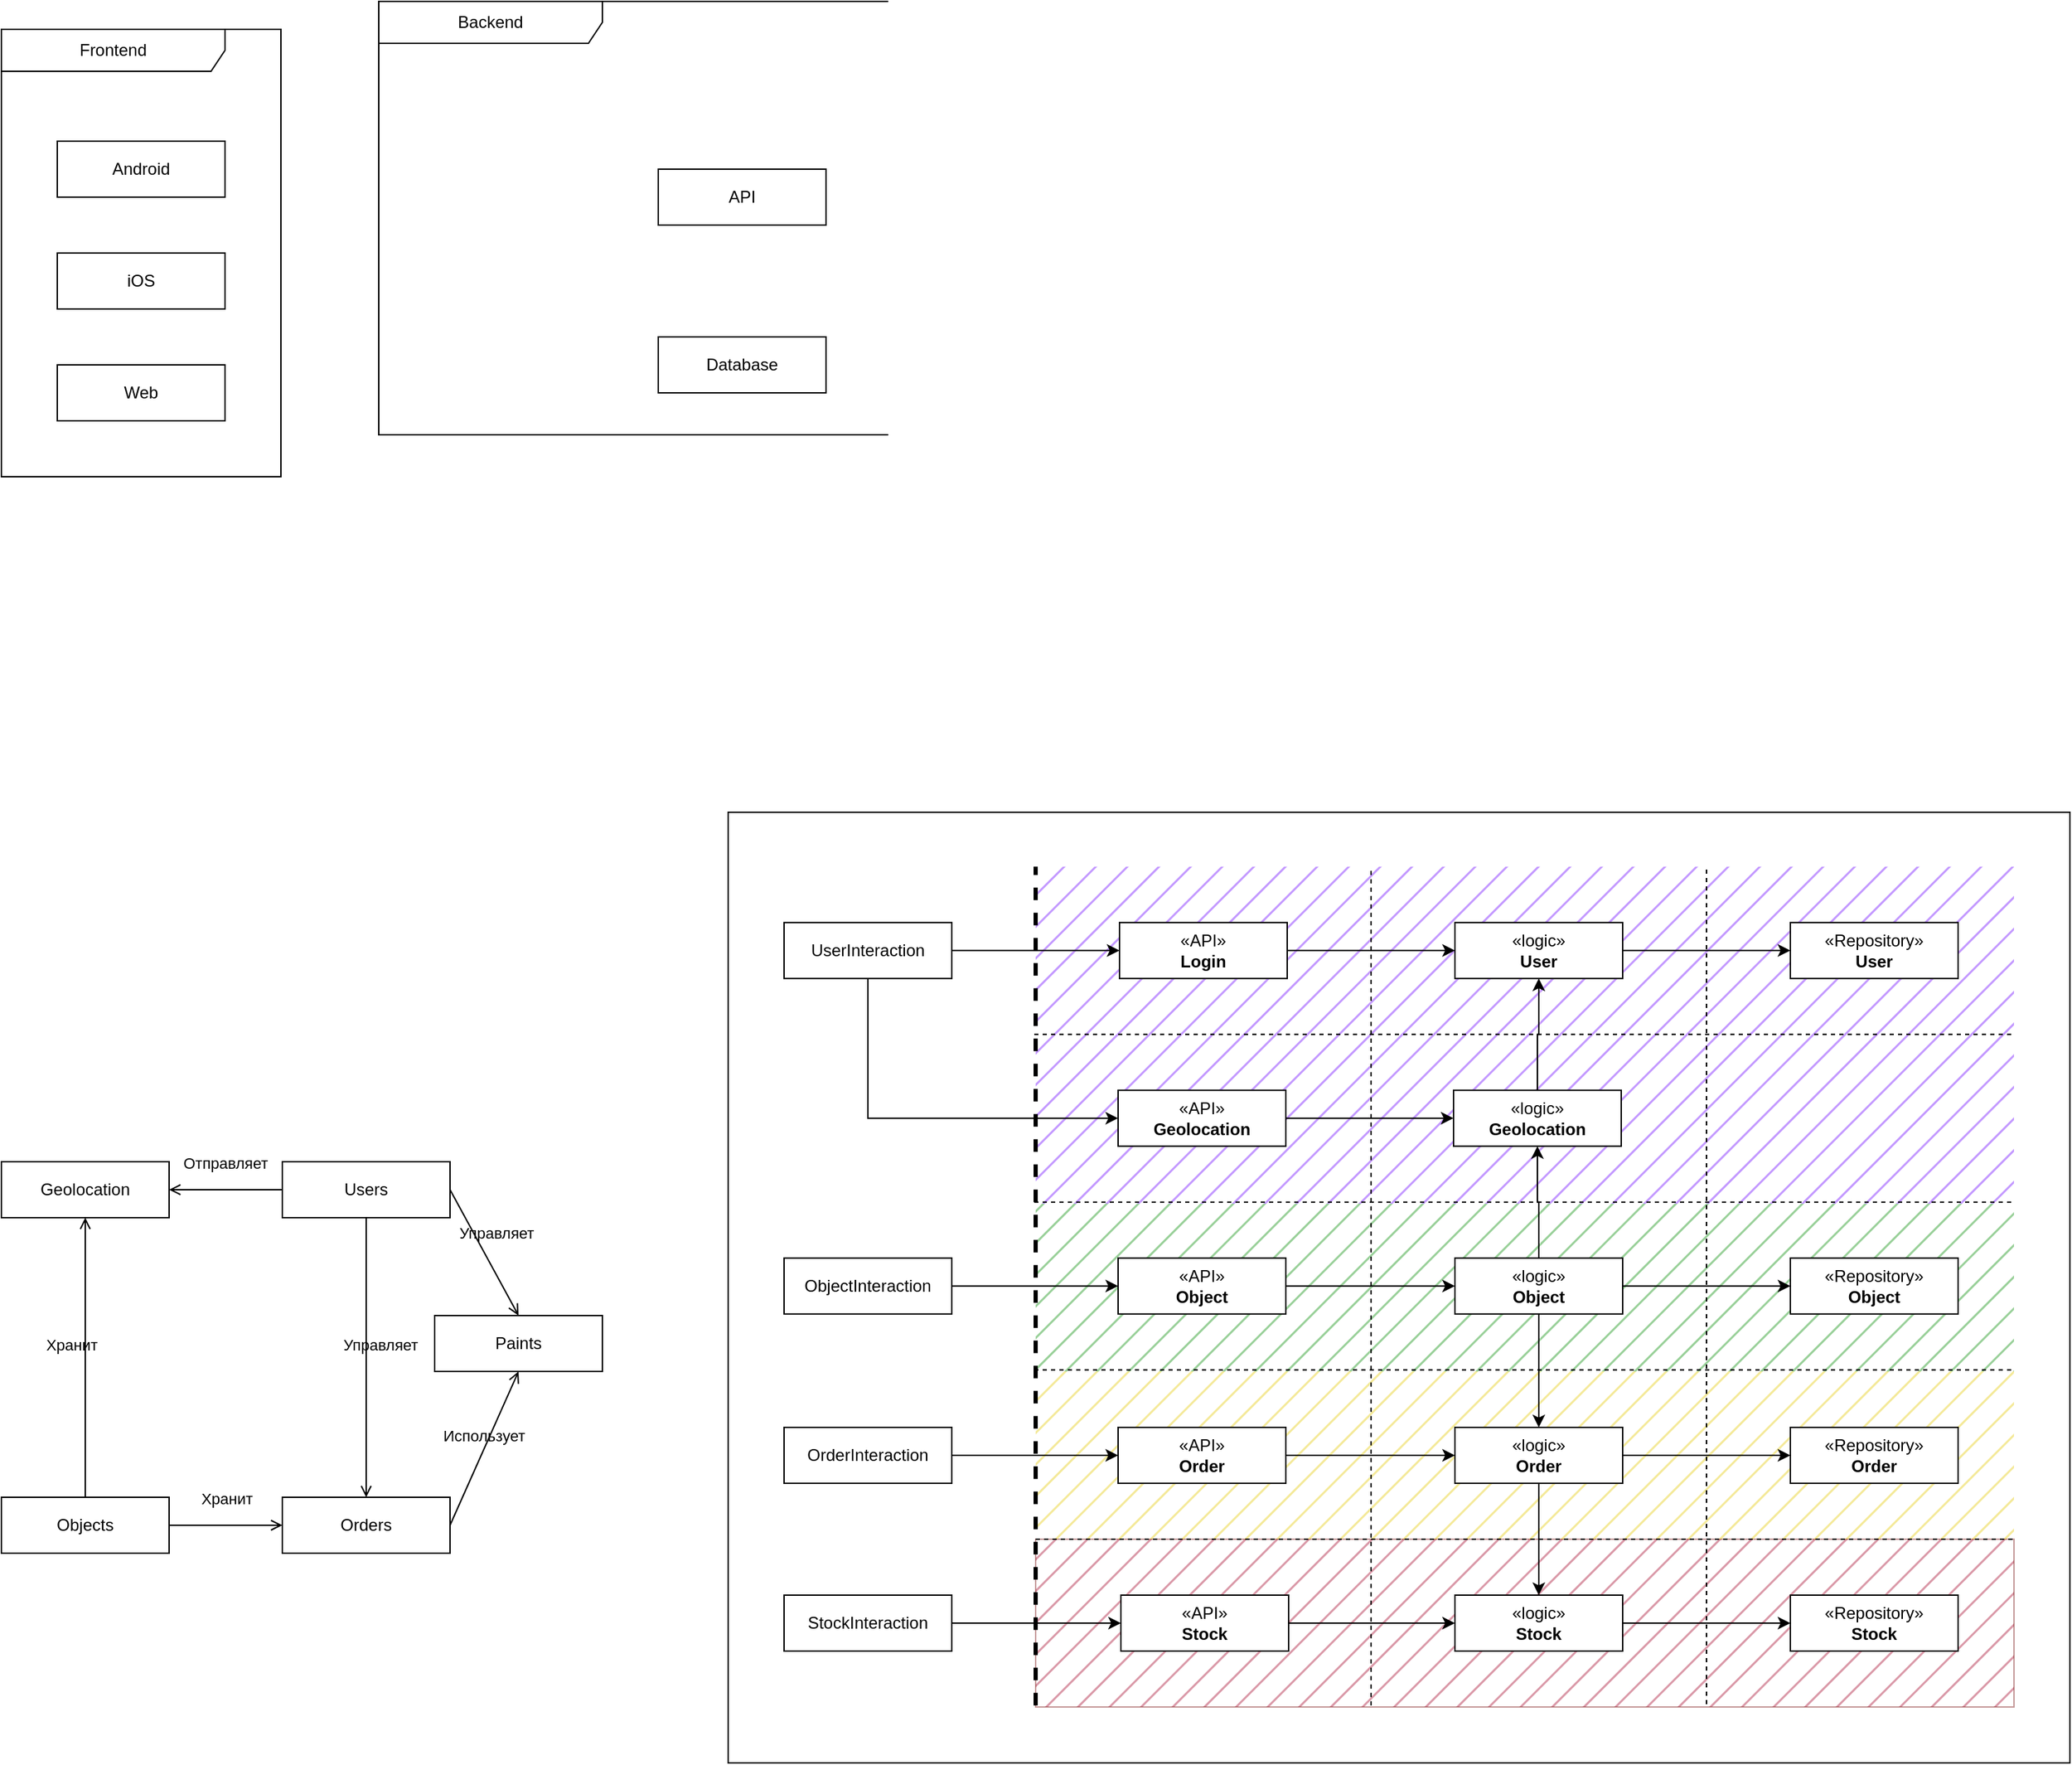 <mxfile version="21.1.7" type="device">
  <diagram name="Страница 1" id="bl-2aryYGYvUtYnReDVg">
    <mxGraphModel dx="1509" dy="838" grid="1" gridSize="10" guides="1" tooltips="1" connect="1" arrows="1" fold="1" page="1" pageScale="1" pageWidth="827" pageHeight="1169" math="0" shadow="0">
      <root>
        <mxCell id="0" />
        <mxCell id="1" parent="0" />
        <mxCell id="3ia1W4l3m8Bt_0uDPrpB-110" value="" style="rounded=0;whiteSpace=wrap;html=1;" vertex="1" parent="1">
          <mxGeometry x="840" y="680" width="960" height="680" as="geometry" />
        </mxCell>
        <mxCell id="3ia1W4l3m8Bt_0uDPrpB-109" value="" style="rounded=0;whiteSpace=wrap;html=1;fillStyle=hatch;fillColor=#a20025;strokeColor=#6F0000;fontColor=#ffffff;opacity=40;perimeterSpacing=0;" vertex="1" parent="1">
          <mxGeometry x="1060" y="1200" width="700" height="120" as="geometry" />
        </mxCell>
        <mxCell id="3ia1W4l3m8Bt_0uDPrpB-108" value="" style="rounded=0;whiteSpace=wrap;html=1;fillColor=#e3c800;strokeColor=none;fillStyle=hatch;fontColor=#000000;opacity=40;" vertex="1" parent="1">
          <mxGeometry x="1060" y="1080" width="700" height="120" as="geometry" />
        </mxCell>
        <mxCell id="3ia1W4l3m8Bt_0uDPrpB-107" value="" style="rounded=0;whiteSpace=wrap;html=1;fillColor=#008a00;strokeColor=none;fillStyle=hatch;fontColor=#ffffff;opacity=40;" vertex="1" parent="1">
          <mxGeometry x="1060" y="960" width="700" height="120" as="geometry" />
        </mxCell>
        <mxCell id="3ia1W4l3m8Bt_0uDPrpB-105" value="" style="rounded=0;whiteSpace=wrap;html=1;fillColor=#6a00ff;strokeColor=none;fillStyle=hatch;fontColor=#ffffff;strokeWidth=1;opacity=40;" vertex="1" parent="1">
          <mxGeometry x="1060" y="718.89" width="700" height="241.11" as="geometry" />
        </mxCell>
        <mxCell id="3ia1W4l3m8Bt_0uDPrpB-1" value="Android" style="rounded=0;whiteSpace=wrap;html=1;" vertex="1" parent="1">
          <mxGeometry x="360" y="200" width="120" height="40" as="geometry" />
        </mxCell>
        <mxCell id="3ia1W4l3m8Bt_0uDPrpB-2" value="iOS" style="rounded=0;whiteSpace=wrap;html=1;" vertex="1" parent="1">
          <mxGeometry x="360" y="280" width="120" height="40" as="geometry" />
        </mxCell>
        <mxCell id="3ia1W4l3m8Bt_0uDPrpB-3" value="Web" style="rounded=0;whiteSpace=wrap;html=1;" vertex="1" parent="1">
          <mxGeometry x="360" y="360" width="120" height="40" as="geometry" />
        </mxCell>
        <mxCell id="3ia1W4l3m8Bt_0uDPrpB-6" value="Frontend" style="shape=umlFrame;whiteSpace=wrap;html=1;pointerEvents=0;recursiveResize=0;container=1;collapsible=0;width=160;" vertex="1" parent="1">
          <mxGeometry x="320" y="120" width="200" height="320" as="geometry" />
        </mxCell>
        <mxCell id="3ia1W4l3m8Bt_0uDPrpB-7" value="Backend" style="shape=umlFrame;whiteSpace=wrap;html=1;pointerEvents=0;recursiveResize=0;container=1;collapsible=0;width=160;" vertex="1" parent="1">
          <mxGeometry x="590" y="100" width="640" height="310" as="geometry" />
        </mxCell>
        <mxCell id="3ia1W4l3m8Bt_0uDPrpB-4" value="Database" style="rounded=0;whiteSpace=wrap;html=1;" vertex="1" parent="3ia1W4l3m8Bt_0uDPrpB-7">
          <mxGeometry x="200" y="240" width="120" height="40" as="geometry" />
        </mxCell>
        <mxCell id="3ia1W4l3m8Bt_0uDPrpB-8" value="API" style="rounded=0;whiteSpace=wrap;html=1;" vertex="1" parent="3ia1W4l3m8Bt_0uDPrpB-7">
          <mxGeometry x="200" y="120" width="120" height="40" as="geometry" />
        </mxCell>
        <mxCell id="3ia1W4l3m8Bt_0uDPrpB-10" value="Users" style="html=1;whiteSpace=wrap;rounded=0;" vertex="1" parent="1">
          <mxGeometry x="521" y="930" width="120" height="40" as="geometry" />
        </mxCell>
        <mxCell id="3ia1W4l3m8Bt_0uDPrpB-15" value="Paints" style="html=1;whiteSpace=wrap;rounded=0;" vertex="1" parent="1">
          <mxGeometry x="630" y="1040" width="120" height="40" as="geometry" />
        </mxCell>
        <mxCell id="3ia1W4l3m8Bt_0uDPrpB-16" value="Orders" style="html=1;whiteSpace=wrap;rounded=0;" vertex="1" parent="1">
          <mxGeometry x="521" y="1170" width="120" height="40" as="geometry" />
        </mxCell>
        <mxCell id="3ia1W4l3m8Bt_0uDPrpB-17" value="Objects" style="html=1;whiteSpace=wrap;rounded=0;" vertex="1" parent="1">
          <mxGeometry x="320" y="1170" width="120" height="40" as="geometry" />
        </mxCell>
        <mxCell id="3ia1W4l3m8Bt_0uDPrpB-18" value="Geolocation" style="html=1;whiteSpace=wrap;rounded=0;" vertex="1" parent="1">
          <mxGeometry x="320" y="930" width="120" height="40" as="geometry" />
        </mxCell>
        <mxCell id="3ia1W4l3m8Bt_0uDPrpB-20" value="Хранит" style="html=1;verticalAlign=bottom;labelBackgroundColor=none;endArrow=open;endFill=0;rounded=0;exitX=1;exitY=0.5;exitDx=0;exitDy=0;entryX=0;entryY=0.5;entryDx=0;entryDy=0;" edge="1" parent="1" source="3ia1W4l3m8Bt_0uDPrpB-17" target="3ia1W4l3m8Bt_0uDPrpB-16">
          <mxGeometry y="10" width="160" relative="1" as="geometry">
            <mxPoint x="410" y="1010" as="sourcePoint" />
            <mxPoint x="570" y="1010" as="targetPoint" />
            <mxPoint as="offset" />
          </mxGeometry>
        </mxCell>
        <mxCell id="3ia1W4l3m8Bt_0uDPrpB-22" value="Использует" style="html=1;verticalAlign=bottom;labelBackgroundColor=none;endArrow=open;endFill=0;rounded=0;exitX=1;exitY=0.5;exitDx=0;exitDy=0;entryX=0.5;entryY=1;entryDx=0;entryDy=0;" edge="1" parent="1" source="3ia1W4l3m8Bt_0uDPrpB-16" target="3ia1W4l3m8Bt_0uDPrpB-15">
          <mxGeometry width="160" relative="1" as="geometry">
            <mxPoint x="470" y="1059.05" as="sourcePoint" />
            <mxPoint x="630" y="1059.05" as="targetPoint" />
            <mxPoint as="offset" />
          </mxGeometry>
        </mxCell>
        <mxCell id="3ia1W4l3m8Bt_0uDPrpB-23" value="Управляет" style="html=1;verticalAlign=bottom;labelBackgroundColor=none;endArrow=open;endFill=0;rounded=0;exitX=0.5;exitY=1;exitDx=0;exitDy=0;entryX=0.5;entryY=0;entryDx=0;entryDy=0;" edge="1" parent="1" source="3ia1W4l3m8Bt_0uDPrpB-10" target="3ia1W4l3m8Bt_0uDPrpB-16">
          <mxGeometry y="10" width="160" relative="1" as="geometry">
            <mxPoint x="510" y="1020" as="sourcePoint" />
            <mxPoint x="670" y="1020" as="targetPoint" />
            <mxPoint as="offset" />
          </mxGeometry>
        </mxCell>
        <mxCell id="3ia1W4l3m8Bt_0uDPrpB-24" value="Хранит" style="html=1;verticalAlign=bottom;labelBackgroundColor=none;endArrow=open;endFill=0;rounded=0;exitX=0.5;exitY=0;exitDx=0;exitDy=0;entryX=0.5;entryY=1;entryDx=0;entryDy=0;" edge="1" parent="1" source="3ia1W4l3m8Bt_0uDPrpB-17" target="3ia1W4l3m8Bt_0uDPrpB-18">
          <mxGeometry y="10" width="160" relative="1" as="geometry">
            <mxPoint x="260" y="970" as="sourcePoint" />
            <mxPoint x="340" y="970" as="targetPoint" />
            <mxPoint as="offset" />
          </mxGeometry>
        </mxCell>
        <mxCell id="3ia1W4l3m8Bt_0uDPrpB-25" value="Управляет" style="html=1;verticalAlign=bottom;labelBackgroundColor=none;endArrow=open;endFill=0;rounded=0;exitX=1;exitY=0.5;exitDx=0;exitDy=0;entryX=0.5;entryY=0;entryDx=0;entryDy=0;" edge="1" parent="1" source="3ia1W4l3m8Bt_0uDPrpB-10" target="3ia1W4l3m8Bt_0uDPrpB-15">
          <mxGeometry y="10" width="160" relative="1" as="geometry">
            <mxPoint x="591" y="980" as="sourcePoint" />
            <mxPoint x="390" y="1060" as="targetPoint" />
            <mxPoint as="offset" />
          </mxGeometry>
        </mxCell>
        <mxCell id="3ia1W4l3m8Bt_0uDPrpB-26" value="Отправляет" style="html=1;verticalAlign=bottom;labelBackgroundColor=none;endArrow=open;endFill=0;rounded=0;exitX=0;exitY=0.5;exitDx=0;exitDy=0;entryX=1;entryY=0.5;entryDx=0;entryDy=0;" edge="1" parent="1" source="3ia1W4l3m8Bt_0uDPrpB-10" target="3ia1W4l3m8Bt_0uDPrpB-18">
          <mxGeometry x="0.012" y="-10" width="160" relative="1" as="geometry">
            <mxPoint x="390" y="1180" as="sourcePoint" />
            <mxPoint x="390" y="980" as="targetPoint" />
            <mxPoint as="offset" />
          </mxGeometry>
        </mxCell>
        <mxCell id="3ia1W4l3m8Bt_0uDPrpB-32" style="edgeStyle=orthogonalEdgeStyle;rounded=0;orthogonalLoop=1;jettySize=auto;html=1;exitX=1;exitY=0.5;exitDx=0;exitDy=0;entryX=0;entryY=0.5;entryDx=0;entryDy=0;" edge="1" parent="1" source="3ia1W4l3m8Bt_0uDPrpB-27" target="3ia1W4l3m8Bt_0uDPrpB-31">
          <mxGeometry relative="1" as="geometry" />
        </mxCell>
        <mxCell id="3ia1W4l3m8Bt_0uDPrpB-48" style="edgeStyle=orthogonalEdgeStyle;rounded=0;orthogonalLoop=1;jettySize=auto;html=1;exitX=0.5;exitY=1;exitDx=0;exitDy=0;entryX=0;entryY=0.5;entryDx=0;entryDy=0;" edge="1" parent="1" source="3ia1W4l3m8Bt_0uDPrpB-27" target="3ia1W4l3m8Bt_0uDPrpB-47">
          <mxGeometry relative="1" as="geometry" />
        </mxCell>
        <mxCell id="3ia1W4l3m8Bt_0uDPrpB-27" value="UserInteraction" style="html=1;whiteSpace=wrap;rounded=0;" vertex="1" parent="1">
          <mxGeometry x="880" y="758.89" width="120" height="40" as="geometry" />
        </mxCell>
        <mxCell id="3ia1W4l3m8Bt_0uDPrpB-97" style="edgeStyle=orthogonalEdgeStyle;rounded=0;orthogonalLoop=1;jettySize=auto;html=1;exitX=1;exitY=0.5;exitDx=0;exitDy=0;entryX=0;entryY=0.5;entryDx=0;entryDy=0;" edge="1" parent="1" source="3ia1W4l3m8Bt_0uDPrpB-28" target="3ia1W4l3m8Bt_0uDPrpB-96">
          <mxGeometry relative="1" as="geometry" />
        </mxCell>
        <mxCell id="3ia1W4l3m8Bt_0uDPrpB-28" value="OrderInteraction" style="html=1;whiteSpace=wrap;rounded=0;" vertex="1" parent="1">
          <mxGeometry x="880" y="1120" width="120" height="40" as="geometry" />
        </mxCell>
        <mxCell id="3ia1W4l3m8Bt_0uDPrpB-37" style="edgeStyle=orthogonalEdgeStyle;rounded=0;orthogonalLoop=1;jettySize=auto;html=1;exitX=1;exitY=0.5;exitDx=0;exitDy=0;entryX=0;entryY=0.5;entryDx=0;entryDy=0;" edge="1" parent="1" source="3ia1W4l3m8Bt_0uDPrpB-29" target="3ia1W4l3m8Bt_0uDPrpB-36">
          <mxGeometry relative="1" as="geometry" />
        </mxCell>
        <mxCell id="3ia1W4l3m8Bt_0uDPrpB-29" value="StockInteraction" style="html=1;whiteSpace=wrap;rounded=0;" vertex="1" parent="1">
          <mxGeometry x="880" y="1240" width="120" height="40" as="geometry" />
        </mxCell>
        <mxCell id="3ia1W4l3m8Bt_0uDPrpB-58" style="edgeStyle=orthogonalEdgeStyle;rounded=0;orthogonalLoop=1;jettySize=auto;html=1;exitX=1;exitY=0.5;exitDx=0;exitDy=0;entryX=0;entryY=0.5;entryDx=0;entryDy=0;" edge="1" parent="1" source="3ia1W4l3m8Bt_0uDPrpB-30" target="3ia1W4l3m8Bt_0uDPrpB-57">
          <mxGeometry relative="1" as="geometry" />
        </mxCell>
        <mxCell id="3ia1W4l3m8Bt_0uDPrpB-30" value="ObjectInteraction" style="html=1;whiteSpace=wrap;rounded=0;" vertex="1" parent="1">
          <mxGeometry x="880" y="998.89" width="120" height="40" as="geometry" />
        </mxCell>
        <mxCell id="3ia1W4l3m8Bt_0uDPrpB-80" style="edgeStyle=orthogonalEdgeStyle;rounded=0;orthogonalLoop=1;jettySize=auto;html=1;exitX=1;exitY=0.5;exitDx=0;exitDy=0;entryX=0;entryY=0.5;entryDx=0;entryDy=0;" edge="1" parent="1" source="3ia1W4l3m8Bt_0uDPrpB-31" target="3ia1W4l3m8Bt_0uDPrpB-79">
          <mxGeometry relative="1" as="geometry" />
        </mxCell>
        <mxCell id="3ia1W4l3m8Bt_0uDPrpB-31" value="«API»&lt;br&gt;&lt;b&gt;Login&lt;/b&gt;" style="html=1;whiteSpace=wrap;" vertex="1" parent="1">
          <mxGeometry x="1120" y="758.89" width="120" height="40" as="geometry" />
        </mxCell>
        <mxCell id="3ia1W4l3m8Bt_0uDPrpB-75" style="edgeStyle=orthogonalEdgeStyle;rounded=0;orthogonalLoop=1;jettySize=auto;html=1;exitX=1;exitY=0.5;exitDx=0;exitDy=0;entryX=0;entryY=0.5;entryDx=0;entryDy=0;" edge="1" parent="1" source="3ia1W4l3m8Bt_0uDPrpB-36" target="3ia1W4l3m8Bt_0uDPrpB-74">
          <mxGeometry relative="1" as="geometry" />
        </mxCell>
        <mxCell id="3ia1W4l3m8Bt_0uDPrpB-36" value="«API»&lt;br&gt;&lt;b&gt;Stock&lt;/b&gt;" style="html=1;whiteSpace=wrap;" vertex="1" parent="1">
          <mxGeometry x="1121" y="1240" width="120" height="40" as="geometry" />
        </mxCell>
        <mxCell id="3ia1W4l3m8Bt_0uDPrpB-85" style="edgeStyle=orthogonalEdgeStyle;rounded=0;orthogonalLoop=1;jettySize=auto;html=1;exitX=0.5;exitY=0;exitDx=0;exitDy=0;entryX=0.5;entryY=1;entryDx=0;entryDy=0;" edge="1" parent="1" source="3ia1W4l3m8Bt_0uDPrpB-45" target="3ia1W4l3m8Bt_0uDPrpB-79">
          <mxGeometry relative="1" as="geometry" />
        </mxCell>
        <mxCell id="3ia1W4l3m8Bt_0uDPrpB-45" value="«logic»&lt;br&gt;&lt;b&gt;Geolocation&lt;/b&gt;" style="html=1;whiteSpace=wrap;" vertex="1" parent="1">
          <mxGeometry x="1359" y="878.85" width="120" height="40" as="geometry" />
        </mxCell>
        <mxCell id="3ia1W4l3m8Bt_0uDPrpB-50" style="edgeStyle=orthogonalEdgeStyle;rounded=0;orthogonalLoop=1;jettySize=auto;html=1;exitX=1;exitY=0.5;exitDx=0;exitDy=0;entryX=0;entryY=0.5;entryDx=0;entryDy=0;" edge="1" parent="1" source="3ia1W4l3m8Bt_0uDPrpB-47" target="3ia1W4l3m8Bt_0uDPrpB-45">
          <mxGeometry relative="1" as="geometry" />
        </mxCell>
        <mxCell id="3ia1W4l3m8Bt_0uDPrpB-47" value="«API»&lt;br&gt;&lt;b&gt;Geolocation&lt;/b&gt;" style="html=1;whiteSpace=wrap;" vertex="1" parent="1">
          <mxGeometry x="1119" y="878.85" width="120" height="40" as="geometry" />
        </mxCell>
        <mxCell id="3ia1W4l3m8Bt_0uDPrpB-68" style="edgeStyle=orthogonalEdgeStyle;rounded=0;orthogonalLoop=1;jettySize=auto;html=1;exitX=1;exitY=0.5;exitDx=0;exitDy=0;entryX=0;entryY=0.5;entryDx=0;entryDy=0;" edge="1" parent="1" source="3ia1W4l3m8Bt_0uDPrpB-51" target="3ia1W4l3m8Bt_0uDPrpB-67">
          <mxGeometry relative="1" as="geometry" />
        </mxCell>
        <mxCell id="3ia1W4l3m8Bt_0uDPrpB-51" value="«logic»&lt;br&gt;&lt;b&gt;Order&lt;/b&gt;" style="html=1;whiteSpace=wrap;" vertex="1" parent="1">
          <mxGeometry x="1360" y="1120" width="120" height="40" as="geometry" />
        </mxCell>
        <mxCell id="3ia1W4l3m8Bt_0uDPrpB-60" style="edgeStyle=orthogonalEdgeStyle;rounded=0;orthogonalLoop=1;jettySize=auto;html=1;exitX=1;exitY=0.5;exitDx=0;exitDy=0;entryX=0;entryY=0.5;entryDx=0;entryDy=0;" edge="1" parent="1" source="3ia1W4l3m8Bt_0uDPrpB-57" target="3ia1W4l3m8Bt_0uDPrpB-59">
          <mxGeometry relative="1" as="geometry" />
        </mxCell>
        <mxCell id="3ia1W4l3m8Bt_0uDPrpB-57" value="«API»&lt;br&gt;&lt;b&gt;Object&lt;/b&gt;" style="html=1;whiteSpace=wrap;" vertex="1" parent="1">
          <mxGeometry x="1119" y="998.89" width="120" height="40" as="geometry" />
        </mxCell>
        <mxCell id="3ia1W4l3m8Bt_0uDPrpB-63" style="edgeStyle=orthogonalEdgeStyle;rounded=0;orthogonalLoop=1;jettySize=auto;html=1;exitX=1;exitY=0.5;exitDx=0;exitDy=0;entryX=0;entryY=0.5;entryDx=0;entryDy=0;" edge="1" parent="1" source="3ia1W4l3m8Bt_0uDPrpB-59" target="3ia1W4l3m8Bt_0uDPrpB-62">
          <mxGeometry relative="1" as="geometry" />
        </mxCell>
        <mxCell id="3ia1W4l3m8Bt_0uDPrpB-70" style="edgeStyle=orthogonalEdgeStyle;rounded=0;orthogonalLoop=1;jettySize=auto;html=1;exitX=0.5;exitY=1;exitDx=0;exitDy=0;entryX=0.5;entryY=0;entryDx=0;entryDy=0;" edge="1" parent="1" source="3ia1W4l3m8Bt_0uDPrpB-51" target="3ia1W4l3m8Bt_0uDPrpB-74">
          <mxGeometry relative="1" as="geometry">
            <mxPoint x="1510" y="1470" as="targetPoint" />
          </mxGeometry>
        </mxCell>
        <mxCell id="3ia1W4l3m8Bt_0uDPrpB-73" style="edgeStyle=orthogonalEdgeStyle;rounded=0;orthogonalLoop=1;jettySize=auto;html=1;exitX=0.5;exitY=0;exitDx=0;exitDy=0;entryX=0.5;entryY=1;entryDx=0;entryDy=0;" edge="1" parent="1" source="3ia1W4l3m8Bt_0uDPrpB-59" target="3ia1W4l3m8Bt_0uDPrpB-45">
          <mxGeometry relative="1" as="geometry" />
        </mxCell>
        <mxCell id="3ia1W4l3m8Bt_0uDPrpB-84" style="edgeStyle=orthogonalEdgeStyle;rounded=0;orthogonalLoop=1;jettySize=auto;html=1;exitX=0.5;exitY=1;exitDx=0;exitDy=0;entryX=0.5;entryY=0;entryDx=0;entryDy=0;" edge="1" parent="1" source="3ia1W4l3m8Bt_0uDPrpB-59" target="3ia1W4l3m8Bt_0uDPrpB-51">
          <mxGeometry relative="1" as="geometry" />
        </mxCell>
        <mxCell id="3ia1W4l3m8Bt_0uDPrpB-59" value="«logic»&lt;br&gt;&lt;b&gt;Object&lt;/b&gt;" style="html=1;whiteSpace=wrap;" vertex="1" parent="1">
          <mxGeometry x="1360" y="998.89" width="120" height="40" as="geometry" />
        </mxCell>
        <mxCell id="3ia1W4l3m8Bt_0uDPrpB-62" value="«Repository»&lt;br&gt;&lt;b&gt;Object&lt;/b&gt;" style="html=1;whiteSpace=wrap;" vertex="1" parent="1">
          <mxGeometry x="1600" y="998.89" width="120" height="40" as="geometry" />
        </mxCell>
        <mxCell id="3ia1W4l3m8Bt_0uDPrpB-67" value="«Repository»&lt;br&gt;&lt;b&gt;Order&lt;/b&gt;" style="html=1;whiteSpace=wrap;" vertex="1" parent="1">
          <mxGeometry x="1600" y="1120" width="120" height="40" as="geometry" />
        </mxCell>
        <mxCell id="3ia1W4l3m8Bt_0uDPrpB-69" value="«Repository»&lt;br&gt;&lt;b&gt;Stock&lt;/b&gt;" style="html=1;whiteSpace=wrap;" vertex="1" parent="1">
          <mxGeometry x="1600" y="1240" width="120" height="40" as="geometry" />
        </mxCell>
        <mxCell id="3ia1W4l3m8Bt_0uDPrpB-76" style="edgeStyle=orthogonalEdgeStyle;rounded=0;orthogonalLoop=1;jettySize=auto;html=1;exitX=1;exitY=0.5;exitDx=0;exitDy=0;entryX=0;entryY=0.5;entryDx=0;entryDy=0;" edge="1" parent="1" source="3ia1W4l3m8Bt_0uDPrpB-74" target="3ia1W4l3m8Bt_0uDPrpB-69">
          <mxGeometry relative="1" as="geometry" />
        </mxCell>
        <mxCell id="3ia1W4l3m8Bt_0uDPrpB-74" value="«logic»&lt;br&gt;&lt;b&gt;Stock&lt;/b&gt;" style="html=1;whiteSpace=wrap;" vertex="1" parent="1">
          <mxGeometry x="1360" y="1240" width="120" height="40" as="geometry" />
        </mxCell>
        <mxCell id="3ia1W4l3m8Bt_0uDPrpB-82" style="edgeStyle=orthogonalEdgeStyle;rounded=0;orthogonalLoop=1;jettySize=auto;html=1;exitX=1;exitY=0.5;exitDx=0;exitDy=0;entryX=0;entryY=0.5;entryDx=0;entryDy=0;" edge="1" parent="1" source="3ia1W4l3m8Bt_0uDPrpB-79" target="3ia1W4l3m8Bt_0uDPrpB-81">
          <mxGeometry relative="1" as="geometry" />
        </mxCell>
        <mxCell id="3ia1W4l3m8Bt_0uDPrpB-79" value="«logic»&lt;br&gt;&lt;b&gt;User&lt;/b&gt;" style="html=1;whiteSpace=wrap;" vertex="1" parent="1">
          <mxGeometry x="1360" y="758.89" width="120" height="40" as="geometry" />
        </mxCell>
        <mxCell id="3ia1W4l3m8Bt_0uDPrpB-81" value="«Repository»&lt;br&gt;&lt;b&gt;User&lt;/b&gt;" style="html=1;whiteSpace=wrap;" vertex="1" parent="1">
          <mxGeometry x="1600" y="758.89" width="120" height="40" as="geometry" />
        </mxCell>
        <mxCell id="3ia1W4l3m8Bt_0uDPrpB-88" value="" style="endArrow=none;dashed=1;html=1;rounded=0;" edge="1" parent="1">
          <mxGeometry width="50" height="50" relative="1" as="geometry">
            <mxPoint x="1059" y="838.89" as="sourcePoint" />
            <mxPoint x="1759" y="838.89" as="targetPoint" />
          </mxGeometry>
        </mxCell>
        <mxCell id="3ia1W4l3m8Bt_0uDPrpB-89" value="" style="endArrow=none;dashed=1;html=1;rounded=0;" edge="1" parent="1">
          <mxGeometry width="50" height="50" relative="1" as="geometry">
            <mxPoint x="1540" y="1318" as="sourcePoint" />
            <mxPoint x="1540" y="718" as="targetPoint" />
          </mxGeometry>
        </mxCell>
        <mxCell id="3ia1W4l3m8Bt_0uDPrpB-90" value="" style="endArrow=none;dashed=1;html=1;rounded=0;" edge="1" parent="1">
          <mxGeometry width="50" height="50" relative="1" as="geometry">
            <mxPoint x="1059" y="958.89" as="sourcePoint" />
            <mxPoint x="1759" y="958.89" as="targetPoint" />
          </mxGeometry>
        </mxCell>
        <mxCell id="3ia1W4l3m8Bt_0uDPrpB-94" value="" style="endArrow=none;dashed=1;html=1;rounded=0;" edge="1" parent="1">
          <mxGeometry width="50" height="50" relative="1" as="geometry">
            <mxPoint x="1059" y="1078.89" as="sourcePoint" />
            <mxPoint x="1759" y="1078.89" as="targetPoint" />
          </mxGeometry>
        </mxCell>
        <mxCell id="3ia1W4l3m8Bt_0uDPrpB-95" value="" style="endArrow=none;dashed=1;html=1;rounded=0;" edge="1" parent="1">
          <mxGeometry width="50" height="50" relative="1" as="geometry">
            <mxPoint x="1060" y="1200" as="sourcePoint" />
            <mxPoint x="1760" y="1200" as="targetPoint" />
          </mxGeometry>
        </mxCell>
        <mxCell id="3ia1W4l3m8Bt_0uDPrpB-99" style="edgeStyle=orthogonalEdgeStyle;rounded=0;orthogonalLoop=1;jettySize=auto;html=1;exitX=1;exitY=0.5;exitDx=0;exitDy=0;entryX=0;entryY=0.5;entryDx=0;entryDy=0;" edge="1" parent="1" source="3ia1W4l3m8Bt_0uDPrpB-96" target="3ia1W4l3m8Bt_0uDPrpB-51">
          <mxGeometry relative="1" as="geometry" />
        </mxCell>
        <mxCell id="3ia1W4l3m8Bt_0uDPrpB-96" value="«API»&lt;br&gt;&lt;b&gt;Order&lt;/b&gt;" style="html=1;whiteSpace=wrap;" vertex="1" parent="1">
          <mxGeometry x="1119" y="1120" width="120" height="40" as="geometry" />
        </mxCell>
        <mxCell id="3ia1W4l3m8Bt_0uDPrpB-101" value="" style="endArrow=none;dashed=1;html=1;rounded=0;" edge="1" parent="1">
          <mxGeometry width="50" height="50" relative="1" as="geometry">
            <mxPoint x="1300" y="1318.89" as="sourcePoint" />
            <mxPoint x="1300" y="718.89" as="targetPoint" />
          </mxGeometry>
        </mxCell>
        <mxCell id="3ia1W4l3m8Bt_0uDPrpB-104" value="" style="endArrow=none;dashed=1;html=1;rounded=0;strokeWidth=3;" edge="1" parent="1">
          <mxGeometry width="50" height="50" relative="1" as="geometry">
            <mxPoint x="1060" y="1318.89" as="sourcePoint" />
            <mxPoint x="1060" y="718.89" as="targetPoint" />
          </mxGeometry>
        </mxCell>
      </root>
    </mxGraphModel>
  </diagram>
</mxfile>
